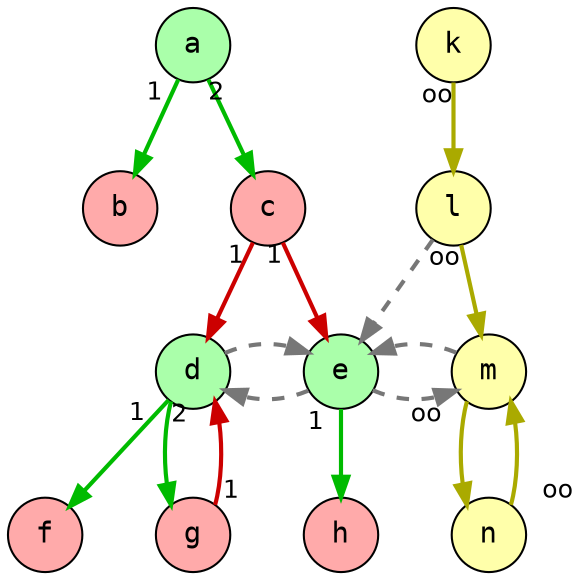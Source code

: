 digraph {
rankdir=TB
nodesep=0.5
ranksep=0.6
node[shape=circle,fontname=Helvetica,fontsize=14]
edge[fontname=Helvetica,fontsize=12, pensize = 5]
//a->b
//b->b
//"prog"[	shape=box,style=rounded,width=0,height=0,constraint=false,fontsize=14,
//	label="tc(X,Y) :- e(X,Y) # (1)--e(X,Y)-->(2) \n tc(X,Y) :-            # (1)--exists:// Z-->(3)\n        e(X,Z),          # (3)->(4)-e(X,Z)->(5)\n       tc(Z,Y).         # (3)--X:=Z-->(1)       "
//	]

// {rank=same; a; prog}


// 2[style=filled,fillcolor="#777777"]
// 3[style=filled,fillcolor="#777777"]
// 5[style=filled,fillcolor="#777777"]
// 1->2[label="e(X,Y)"]
// 1->3[taillabel="            exists:Z"]
// 3->1[taillabel="X := Z         "]
// 3->4
// 4->5[label="e(X,Z)"]

// {rank=same; 1; 3}

node [shape=circle,fontname=Courier,fontsize=14,height=0,width=0]
edge [fontname=Helvetica,fontsize=12,penwidth=2]

// {rank=same; 1; "3:(b,b,b)"}


"1:(a,b)"[style="filled,rounded",fillcolor="#AAFFAA",label="a"]
"1:(b,b)"[style="filled,rounded",fillcolor="#AAFFAA",label="d"]
"4:(a,b)"[style="filled,rounded",fillcolor="#AAFFAA",label="e"]
//"4:(b,b)"[style="filled,rounded",fillcolor="#AAFFAA",label="i"]
//"3:(a,a,a)"[style="filled,rounded",fillcolor="#AAFFAA",label="3:(a,a,a) 1"]
//"3:(a,b,a)"[style="filled,rounded",fillcolor="#AAFFAA",label="3:(a,b,a) 1"]
//"3:(b,a,a)"[style="filled,rounded",fillcolor="#AAFFAA",label="3:(b,a,a) 1"]
//"3:(b,b,a)"[style="filled,rounded",fillcolor="#AAFFAA",label="3:(b,b,a) 1"]
//node[shape=box]
"2:(a,b)"[style=filled,fillcolor="#FFAAAA",label="b"]
"2:(b,b)"[style=filled,fillcolor="#FFAAAA",label="f"]
//"4:(a,a)"[style=filled,fillcolor="#FFAAAA",label="4:(a,a) 0"]
//"4:(b,a)"[style=filled,fillcolor="#FFAAAA",label="4:(b,a) 0"]
"5:(a,b)"[style=filled,fillcolor="#FFAAAA",label="h"]
//"5:(b,b)"[style=filled,fillcolor="#FFAAAA",label="j"]
"3:(a,b,b)"[style=filled,fillcolor="#FFAAAA",label="c"]
"3:(b,b,b)"[style=filled,fillcolor="#FFAAAA",label="g"]
//node[shape=box,style="filled,rounded"]
"1:(a,a)"[style=filled fillcolor="#FFFFAA",label="k"]
"1:(b,a)"[style=filled fillcolor="#FFFFAA",label="m"]
"3:(a,a,b)"[style=filled fillcolor="#FFFFAA",label="l"]
"3:(b,a,b)"[style=filled fillcolor="#FFFFAA",label="n"]
//"1:(a,b)" -> "3:(a,b,a)" [color="#BBBBBB",style=dotted,constraint=false]
//"1:(b,b)" -> "3:(b,b,a)" [color="#BBBBBB",style=dotted,constraint=false]
//"3:(a,a,a)" -> "1:(a,a)" [color="#BBBBBB",style=dotted,constraint=false]
//"3:(a,b,a)" -> "1:(a,b)" [color="#BBBBBB",style=dotted,constraint=false]
//"3:(b,a,a)" -> "1:(a,a)" [color="#BBBBBB",style=dotted,constraint=false]
//"3:(b,b,a)" -> "1:(a,b)" [color="#BBBBBB",style=dotted,constraint=false]
//"1:(a,a)" -> "3:(a,a,a)" [color="#BBBBBB",constraint=false]
//"1:(b,a)" -> "3:(b,a,a)" [color="#BBBBBB",constraint=false]
"3:(a,a,b)" -> "4:(a,b)" [color="#777777",style=dashed, constraint=true]
//"3:(b,a,b)" -> "4:(b,b)" [color="#777777",style=dashed, constraint=true]
"1:(a,a)" -> "3:(a,a,b)" [color="#AAAA00", taillabel="         oo"]
"1:(b,a)" -> "3:(b,a,b)" [color="#AAAA00" taillabel="oo   "]
"3:(a,a,b)" -> "1:(b,a)" [color="#AAAA00" taillabel="          oo"]
"3:(b,a,b)" -> "1:(b,a)" [color="#AAAA00" taillabel="    oo"]
"1:(a,b)" -> "2:(a,b)" [color="#00BB00",taillabel=" 1  "]
"1:(b,b)" -> "2:(b,b)" [color="#00BB00",taillabel="1   "]
"4:(a,b)" -> "5:(a,b)" [color="#00BB00",taillabel="1  "]
"4:(a,b)" -> "1:(b,a)" [color="#777777",style=dashed, constraint=false taillabel=""]
"4:(a,b)" -> "1:(b,b)" [color="#777777",style=dashed, constraint=false taillabel=""]
//"4:(b,b)" -> "5:(b,b)" [color="#00BB00",taillabel=""]
//"3:(a,a,a)" -> "4:(a,a)" [color="#00BB00",taillabel=""]
//"3:(a,b,a)" -> "4:(a,a)" [color="#00BB00",taillabel=""]
//"3:(b,a,a)" -> "4:(b,a)" [color="#00BB00",taillabel=""]
//"3:(b,b,a)" -> "4:(b,a)" [color="#00BB00",taillabel=""]
"1:(a,b)" -> "3:(a,b,b)" [color="#00BB00",taillabel="2 "]
"1:(b,b)" -> "3:(b,b,b)" [color="#00BB00",taillabel="2"]
"3:(a,b,b)" -> "1:(b,b)" [color="#CC0000",taillabel="1 "]
"3:(a,b,b)" -> "4:(a,b)" [color="#CC0000",taillabel="1"]
"3:(b,b,b)" -> "1:(b,b)" [color="#CC0000",taillabel=" 1"]
//"3:(b,b,b)" -> "4:(b,b)" [color="#CC0000",taillabel=""]


"1:(b,b)" -> "4:(a,b)"[constraint=false,color="#777777",style=dashed] // new: d -> e
"1:(b,a)" -> "4:(a,b)" [constraint=false,color="#777777",style=dashed] // new: e <- m


}